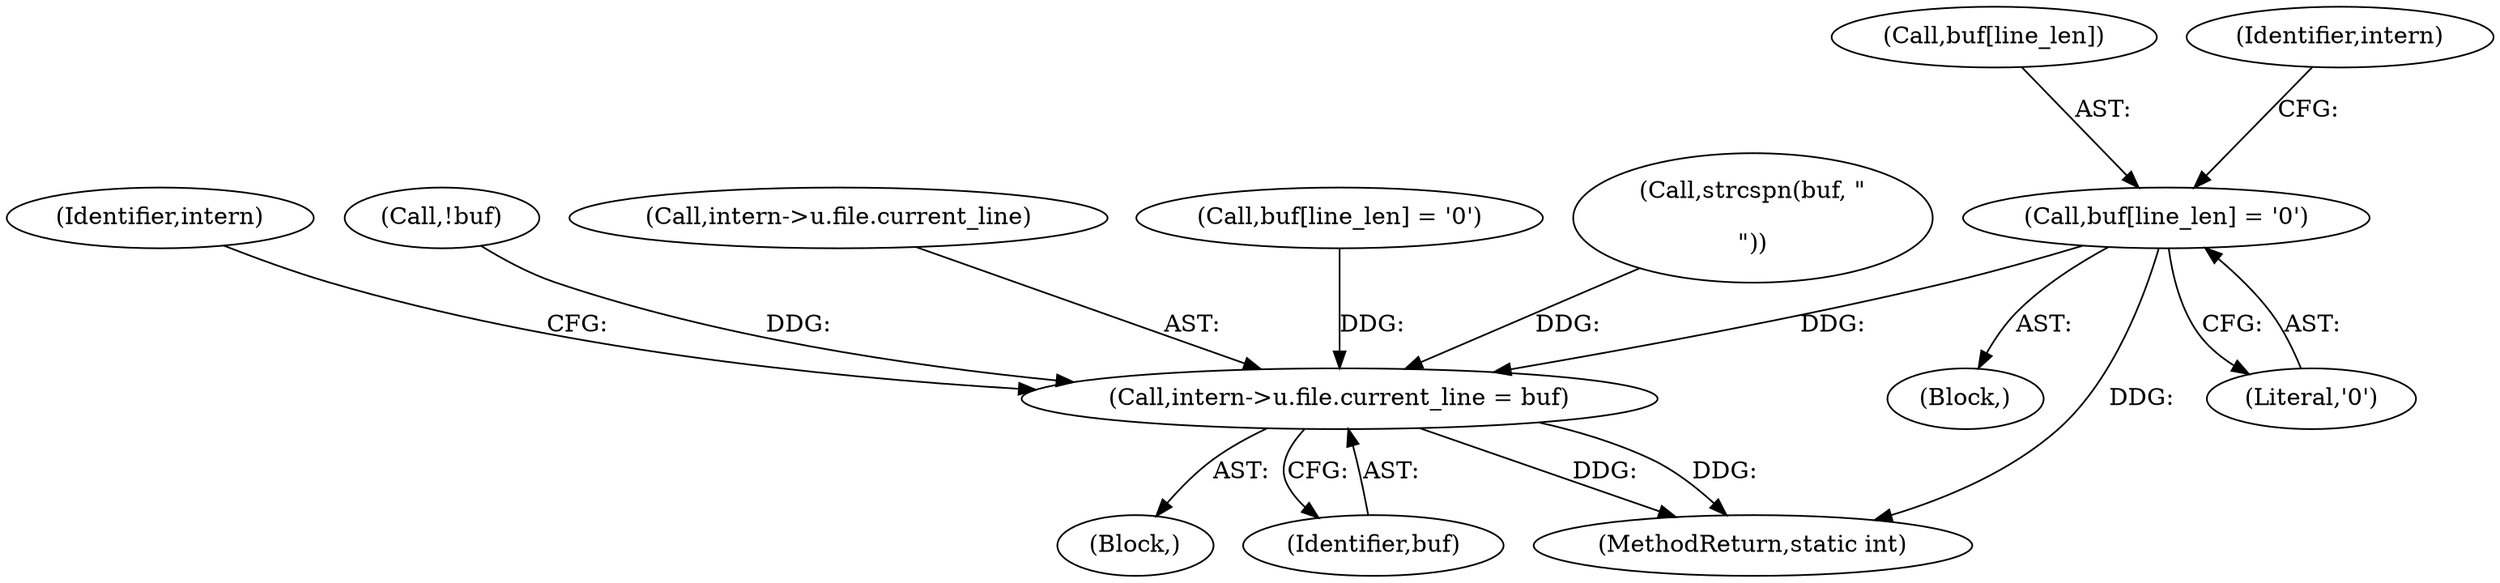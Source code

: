 digraph "0_php-src_7245bff300d3fa8bacbef7897ff080a6f1c23eba?w=1_49@array" {
"1000263" [label="(Call,buf[line_len] = '\0')"];
"1000268" [label="(Call,intern->u.file.current_line = buf)"];
"1000257" [label="(Block,)"];
"1000268" [label="(Call,intern->u.file.current_line = buf)"];
"1000281" [label="(Identifier,intern)"];
"1000264" [label="(Call,buf[line_len])"];
"1000272" [label="(Identifier,intern)"];
"1000227" [label="(Call,!buf)"];
"1000269" [label="(Call,intern->u.file.current_line)"];
"1000250" [label="(Block,)"];
"1000263" [label="(Call,buf[line_len] = '\0')"];
"1000276" [label="(Identifier,buf)"];
"1000205" [label="(Call,buf[line_len] = '\0')"];
"1000260" [label="(Call,strcspn(buf, \"\r\n\"))"];
"1000297" [label="(MethodReturn,static int)"];
"1000267" [label="(Literal,'\0')"];
"1000263" -> "1000257"  [label="AST: "];
"1000263" -> "1000267"  [label="CFG: "];
"1000264" -> "1000263"  [label="AST: "];
"1000267" -> "1000263"  [label="AST: "];
"1000272" -> "1000263"  [label="CFG: "];
"1000263" -> "1000297"  [label="DDG: "];
"1000263" -> "1000268"  [label="DDG: "];
"1000268" -> "1000250"  [label="AST: "];
"1000268" -> "1000276"  [label="CFG: "];
"1000269" -> "1000268"  [label="AST: "];
"1000276" -> "1000268"  [label="AST: "];
"1000281" -> "1000268"  [label="CFG: "];
"1000268" -> "1000297"  [label="DDG: "];
"1000268" -> "1000297"  [label="DDG: "];
"1000227" -> "1000268"  [label="DDG: "];
"1000205" -> "1000268"  [label="DDG: "];
"1000260" -> "1000268"  [label="DDG: "];
}
